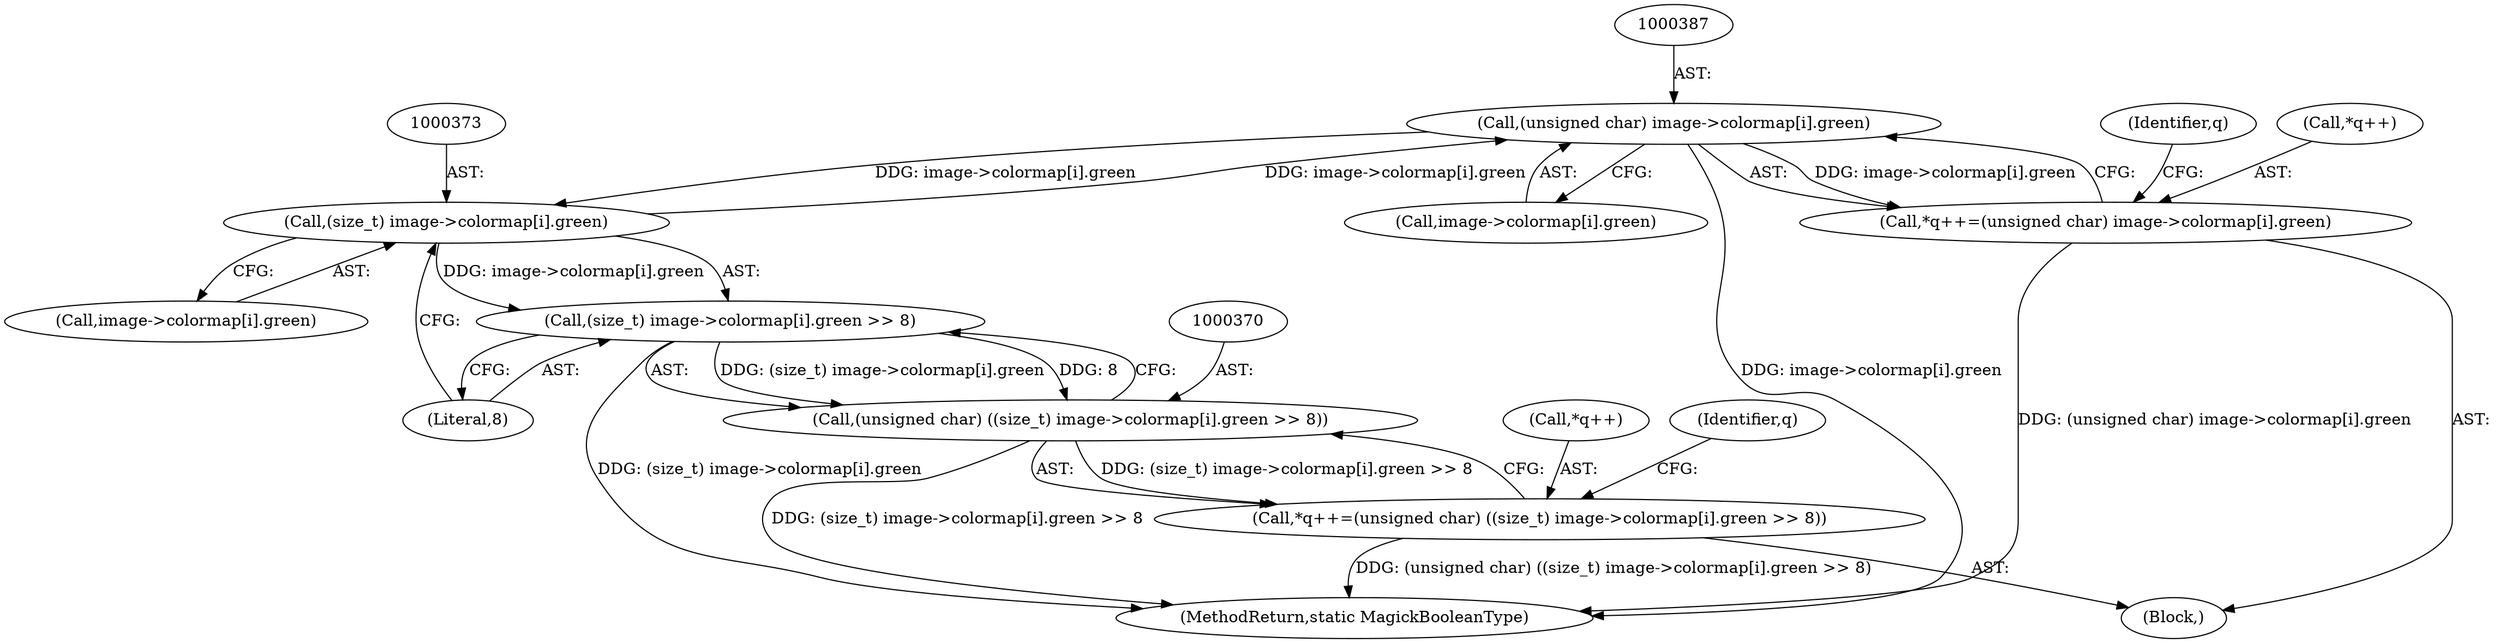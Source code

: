 digraph "0_ImageMagick_10b3823a7619ed22d42764733eb052c4159bc8c1@pointer" {
"1000386" [label="(Call,(unsigned char) image->colormap[i].green)"];
"1000372" [label="(Call,(size_t) image->colormap[i].green)"];
"1000386" [label="(Call,(unsigned char) image->colormap[i].green)"];
"1000371" [label="(Call,(size_t) image->colormap[i].green >> 8)"];
"1000369" [label="(Call,(unsigned char) ((size_t) image->colormap[i].green >> 8))"];
"1000365" [label="(Call,*q++=(unsigned char) ((size_t) image->colormap[i].green >> 8))"];
"1000382" [label="(Call,*q++=(unsigned char) image->colormap[i].green)"];
"1000365" [label="(Call,*q++=(unsigned char) ((size_t) image->colormap[i].green >> 8))"];
"1000369" [label="(Call,(unsigned char) ((size_t) image->colormap[i].green >> 8))"];
"1000381" [label="(Literal,8)"];
"1000334" [label="(Block,)"];
"1000374" [label="(Call,image->colormap[i].green)"];
"1000366" [label="(Call,*q++)"];
"1000383" [label="(Call,*q++)"];
"1000388" [label="(Call,image->colormap[i].green)"];
"1000371" [label="(Call,(size_t) image->colormap[i].green >> 8)"];
"1000398" [label="(Identifier,q)"];
"1000549" [label="(MethodReturn,static MagickBooleanType)"];
"1000385" [label="(Identifier,q)"];
"1000372" [label="(Call,(size_t) image->colormap[i].green)"];
"1000386" [label="(Call,(unsigned char) image->colormap[i].green)"];
"1000382" [label="(Call,*q++=(unsigned char) image->colormap[i].green)"];
"1000386" -> "1000382"  [label="AST: "];
"1000386" -> "1000388"  [label="CFG: "];
"1000387" -> "1000386"  [label="AST: "];
"1000388" -> "1000386"  [label="AST: "];
"1000382" -> "1000386"  [label="CFG: "];
"1000386" -> "1000549"  [label="DDG: image->colormap[i].green"];
"1000386" -> "1000372"  [label="DDG: image->colormap[i].green"];
"1000386" -> "1000382"  [label="DDG: image->colormap[i].green"];
"1000372" -> "1000386"  [label="DDG: image->colormap[i].green"];
"1000372" -> "1000371"  [label="AST: "];
"1000372" -> "1000374"  [label="CFG: "];
"1000373" -> "1000372"  [label="AST: "];
"1000374" -> "1000372"  [label="AST: "];
"1000381" -> "1000372"  [label="CFG: "];
"1000372" -> "1000371"  [label="DDG: image->colormap[i].green"];
"1000371" -> "1000369"  [label="AST: "];
"1000371" -> "1000381"  [label="CFG: "];
"1000381" -> "1000371"  [label="AST: "];
"1000369" -> "1000371"  [label="CFG: "];
"1000371" -> "1000549"  [label="DDG: (size_t) image->colormap[i].green"];
"1000371" -> "1000369"  [label="DDG: (size_t) image->colormap[i].green"];
"1000371" -> "1000369"  [label="DDG: 8"];
"1000369" -> "1000365"  [label="AST: "];
"1000370" -> "1000369"  [label="AST: "];
"1000365" -> "1000369"  [label="CFG: "];
"1000369" -> "1000549"  [label="DDG: (size_t) image->colormap[i].green >> 8"];
"1000369" -> "1000365"  [label="DDG: (size_t) image->colormap[i].green >> 8"];
"1000365" -> "1000334"  [label="AST: "];
"1000366" -> "1000365"  [label="AST: "];
"1000385" -> "1000365"  [label="CFG: "];
"1000365" -> "1000549"  [label="DDG: (unsigned char) ((size_t) image->colormap[i].green >> 8)"];
"1000382" -> "1000334"  [label="AST: "];
"1000383" -> "1000382"  [label="AST: "];
"1000398" -> "1000382"  [label="CFG: "];
"1000382" -> "1000549"  [label="DDG: (unsigned char) image->colormap[i].green"];
}
